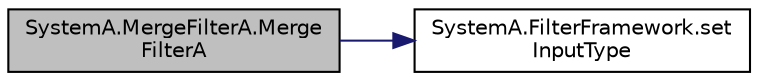 digraph "SystemA.MergeFilterA.MergeFilterA"
{
  edge [fontname="Helvetica",fontsize="10",labelfontname="Helvetica",labelfontsize="10"];
  node [fontname="Helvetica",fontsize="10",shape=record];
  rankdir="LR";
  Node1 [label="SystemA.MergeFilterA.Merge\lFilterA",height=0.2,width=0.4,color="black", fillcolor="grey75", style="filled", fontcolor="black"];
  Node1 -> Node2 [color="midnightblue",fontsize="10",style="solid"];
  Node2 [label="SystemA.FilterFramework.set\lInputType",height=0.2,width=0.4,color="black", fillcolor="white", style="filled",URL="$class_system_a_1_1_filter_framework.html#a856b3a8b6b49ad1124de579485e86122"];
}
